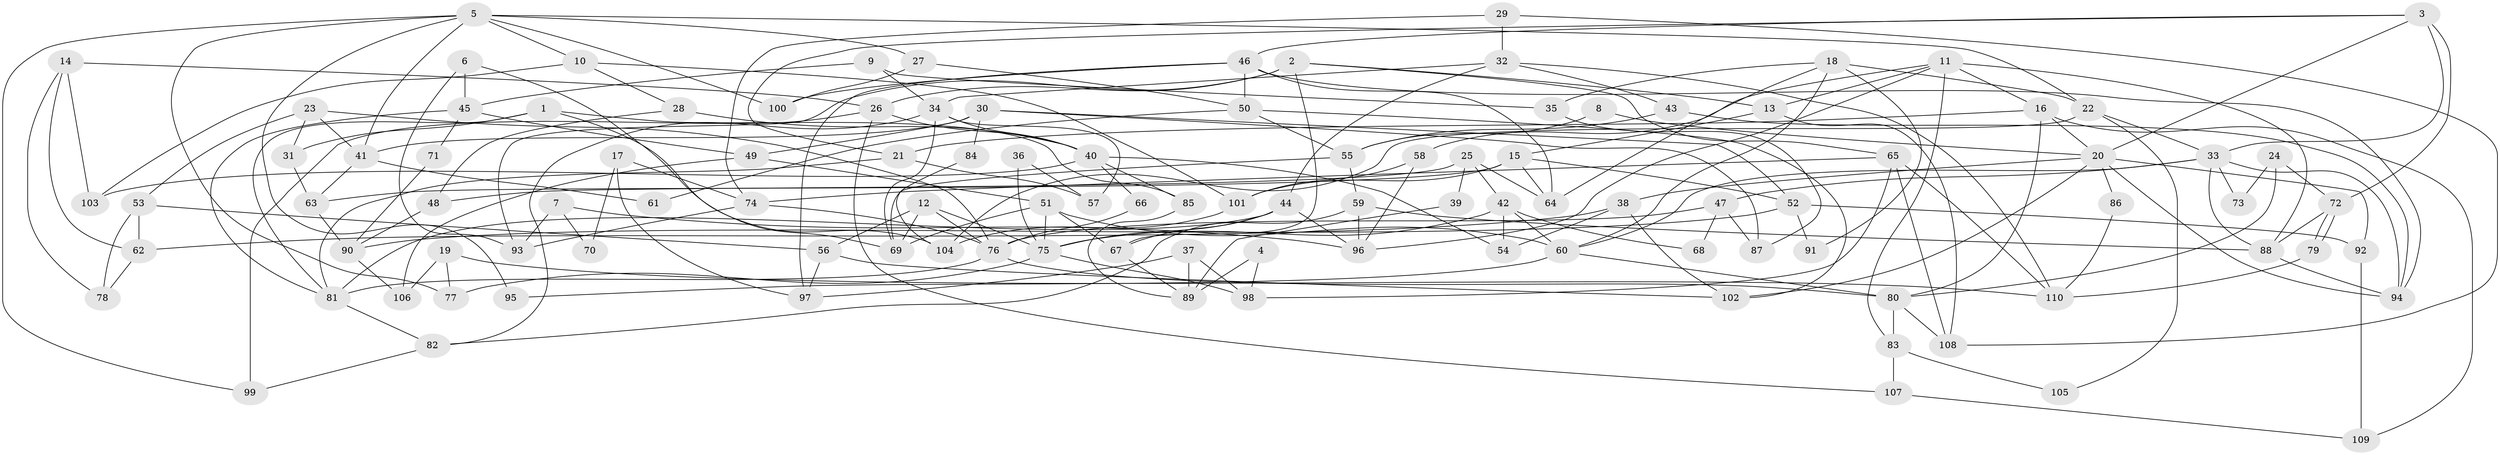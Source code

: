 // coarse degree distribution, {6: 0.1, 7: 0.12857142857142856, 2: 0.2, 8: 0.1, 5: 0.14285714285714285, 3: 0.12857142857142856, 4: 0.14285714285714285, 9: 0.04285714285714286, 11: 0.014285714285714285}
// Generated by graph-tools (version 1.1) at 2025/41/03/06/25 10:41:57]
// undirected, 110 vertices, 220 edges
graph export_dot {
graph [start="1"]
  node [color=gray90,style=filled];
  1;
  2;
  3;
  4;
  5;
  6;
  7;
  8;
  9;
  10;
  11;
  12;
  13;
  14;
  15;
  16;
  17;
  18;
  19;
  20;
  21;
  22;
  23;
  24;
  25;
  26;
  27;
  28;
  29;
  30;
  31;
  32;
  33;
  34;
  35;
  36;
  37;
  38;
  39;
  40;
  41;
  42;
  43;
  44;
  45;
  46;
  47;
  48;
  49;
  50;
  51;
  52;
  53;
  54;
  55;
  56;
  57;
  58;
  59;
  60;
  61;
  62;
  63;
  64;
  65;
  66;
  67;
  68;
  69;
  70;
  71;
  72;
  73;
  74;
  75;
  76;
  77;
  78;
  79;
  80;
  81;
  82;
  83;
  84;
  85;
  86;
  87;
  88;
  89;
  90;
  91;
  92;
  93;
  94;
  95;
  96;
  97;
  98;
  99;
  100;
  101;
  102;
  103;
  104;
  105;
  106;
  107;
  108;
  109;
  110;
  1 -- 104;
  1 -- 81;
  1 -- 31;
  1 -- 85;
  2 -- 13;
  2 -- 67;
  2 -- 26;
  2 -- 65;
  2 -- 93;
  3 -- 20;
  3 -- 72;
  3 -- 21;
  3 -- 33;
  3 -- 46;
  4 -- 89;
  4 -- 98;
  5 -- 27;
  5 -- 99;
  5 -- 10;
  5 -- 22;
  5 -- 41;
  5 -- 77;
  5 -- 95;
  5 -- 100;
  6 -- 69;
  6 -- 93;
  6 -- 45;
  7 -- 96;
  7 -- 93;
  7 -- 70;
  8 -- 55;
  8 -- 20;
  9 -- 45;
  9 -- 34;
  9 -- 35;
  10 -- 101;
  10 -- 28;
  10 -- 103;
  11 -- 88;
  11 -- 83;
  11 -- 13;
  11 -- 16;
  11 -- 58;
  11 -- 96;
  12 -- 75;
  12 -- 76;
  12 -- 56;
  12 -- 69;
  13 -- 15;
  13 -- 108;
  14 -- 62;
  14 -- 26;
  14 -- 78;
  14 -- 103;
  15 -- 63;
  15 -- 64;
  15 -- 52;
  15 -- 101;
  16 -- 21;
  16 -- 20;
  16 -- 80;
  16 -- 109;
  17 -- 97;
  17 -- 74;
  17 -- 70;
  18 -- 22;
  18 -- 60;
  18 -- 35;
  18 -- 64;
  18 -- 91;
  19 -- 77;
  19 -- 110;
  19 -- 106;
  20 -- 102;
  20 -- 38;
  20 -- 86;
  20 -- 92;
  20 -- 94;
  21 -- 81;
  21 -- 57;
  22 -- 33;
  22 -- 104;
  22 -- 105;
  23 -- 41;
  23 -- 76;
  23 -- 31;
  23 -- 53;
  24 -- 80;
  24 -- 72;
  24 -- 73;
  25 -- 64;
  25 -- 48;
  25 -- 39;
  25 -- 42;
  26 -- 40;
  26 -- 99;
  26 -- 107;
  27 -- 50;
  27 -- 100;
  28 -- 40;
  28 -- 48;
  29 -- 32;
  29 -- 74;
  29 -- 108;
  30 -- 49;
  30 -- 41;
  30 -- 52;
  30 -- 84;
  30 -- 87;
  31 -- 63;
  32 -- 44;
  32 -- 34;
  32 -- 43;
  32 -- 110;
  33 -- 88;
  33 -- 47;
  33 -- 60;
  33 -- 73;
  33 -- 94;
  34 -- 69;
  34 -- 40;
  34 -- 57;
  34 -- 82;
  35 -- 87;
  36 -- 57;
  36 -- 75;
  37 -- 98;
  37 -- 97;
  37 -- 89;
  38 -- 102;
  38 -- 54;
  38 -- 62;
  39 -- 89;
  40 -- 54;
  40 -- 103;
  40 -- 66;
  40 -- 85;
  41 -- 63;
  41 -- 61;
  42 -- 60;
  42 -- 54;
  42 -- 68;
  42 -- 75;
  43 -- 94;
  43 -- 55;
  44 -- 96;
  44 -- 75;
  44 -- 67;
  44 -- 81;
  45 -- 81;
  45 -- 49;
  45 -- 71;
  46 -- 94;
  46 -- 50;
  46 -- 64;
  46 -- 97;
  46 -- 100;
  47 -- 87;
  47 -- 68;
  47 -- 76;
  48 -- 90;
  49 -- 51;
  49 -- 106;
  50 -- 55;
  50 -- 61;
  50 -- 102;
  51 -- 60;
  51 -- 67;
  51 -- 69;
  51 -- 75;
  52 -- 90;
  52 -- 91;
  52 -- 92;
  53 -- 78;
  53 -- 56;
  53 -- 62;
  55 -- 69;
  55 -- 59;
  56 -- 97;
  56 -- 102;
  58 -- 96;
  58 -- 101;
  59 -- 82;
  59 -- 88;
  59 -- 96;
  60 -- 80;
  60 -- 95;
  62 -- 78;
  63 -- 90;
  65 -- 108;
  65 -- 74;
  65 -- 98;
  65 -- 110;
  66 -- 76;
  67 -- 89;
  71 -- 90;
  72 -- 88;
  72 -- 79;
  72 -- 79;
  74 -- 76;
  74 -- 93;
  75 -- 77;
  75 -- 98;
  76 -- 80;
  76 -- 81;
  79 -- 110;
  80 -- 108;
  80 -- 83;
  81 -- 82;
  82 -- 99;
  83 -- 107;
  83 -- 105;
  84 -- 104;
  85 -- 89;
  86 -- 110;
  88 -- 94;
  90 -- 106;
  92 -- 109;
  101 -- 104;
  107 -- 109;
}
